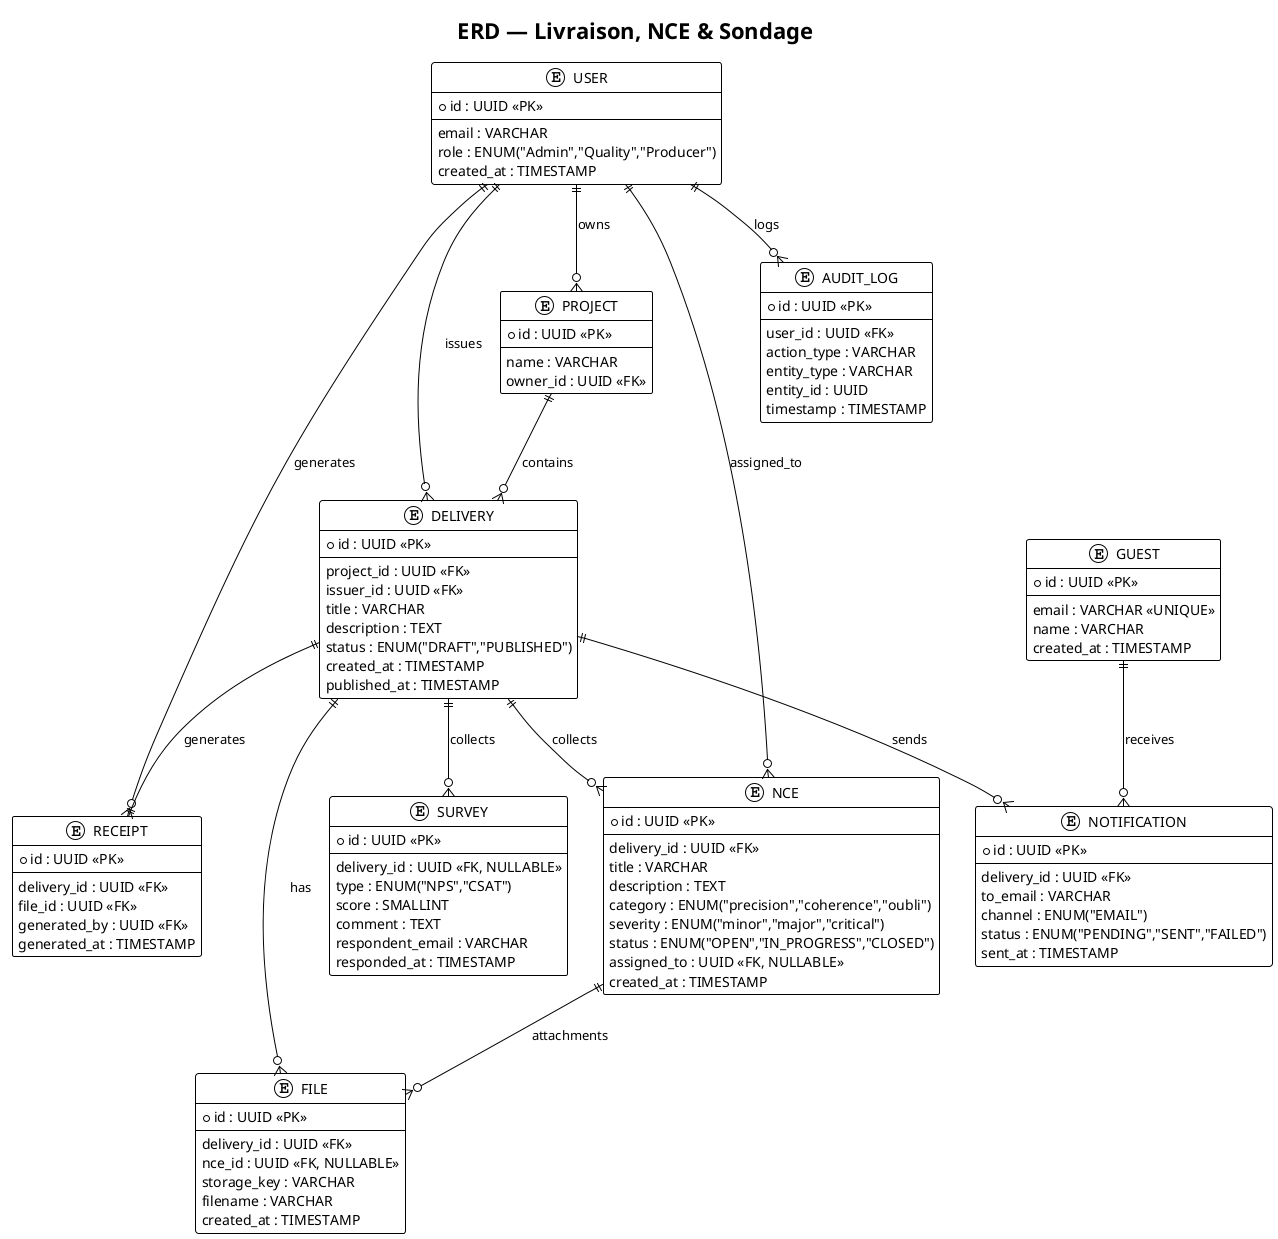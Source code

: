 @startuml
title ERD — Livraison, NCE & Sondage
!theme plain

entity "USER" as user {
    * id : UUID <<PK>>
    --
    email : VARCHAR
    role : ENUM("Admin","Quality","Producer")
    created_at : TIMESTAMP
}

entity "PROJECT" as project {
    * id : UUID <<PK>>
    --
    name : VARCHAR
    owner_id : UUID <<FK>>
}

entity "DELIVERY" as delivery {
    * id : UUID <<PK>>
    --
    project_id : UUID <<FK>>
    issuer_id : UUID <<FK>>
    title : VARCHAR
    description : TEXT
    status : ENUM("DRAFT","PUBLISHED")
    created_at : TIMESTAMP
    published_at : TIMESTAMP
}

entity "FILE" as file {
    * id : UUID <<PK>>
    --
    delivery_id : UUID <<FK>>
    nce_id : UUID <<FK, NULLABLE>>
    storage_key : VARCHAR
    filename : VARCHAR
    created_at : TIMESTAMP
}

entity "RECEIPT" as receipt {
    * id : UUID <<PK>>
    --
    delivery_id : UUID <<FK>>
    file_id : UUID <<FK>>
    generated_by : UUID <<FK>>
    generated_at : TIMESTAMP
}

entity "NOTIFICATION" as notification {
    * id : UUID <<PK>>
    --
    delivery_id : UUID <<FK>>
    to_email : VARCHAR
    channel : ENUM("EMAIL")
    status : ENUM("PENDING","SENT","FAILED")
    sent_at : TIMESTAMP
}

entity "SURVEY" as survey {
    * id : UUID <<PK>>
    --
    delivery_id : UUID <<FK, NULLABLE>>
    type : ENUM("NPS","CSAT")
    score : SMALLINT
    comment : TEXT
    respondent_email : VARCHAR
    responded_at : TIMESTAMP
}

entity "NCE" as nce {
    * id : UUID <<PK>>
    --
    delivery_id : UUID <<FK>>
    title : VARCHAR
    description : TEXT
    category : ENUM("precision","coherence","oubli")
    severity : ENUM("minor","major","critical")
    status : ENUM("OPEN","IN_PROGRESS","CLOSED")
    assigned_to : UUID <<FK, NULLABLE>>
    created_at : TIMESTAMP
}

entity "AUDIT_LOG" as audit_log {
    * id : UUID <<PK>>
    --
    user_id : UUID <<FK>>
    action_type : VARCHAR
    entity_type : VARCHAR
    entity_id : UUID
    timestamp : TIMESTAMP
}

entity "GUEST" as guest {
    * id : UUID <<PK>>
    --
    email : VARCHAR <<UNIQUE>>
    name : VARCHAR
    created_at : TIMESTAMP
}

' ============================================================
' Relations
' ============================================================

user ||--o{ project : owns
user ||--o{ delivery : issues
user ||--o{ audit_log : logs
user ||--o{ receipt : generates
user ||--o{ nce : assigned_to

project ||--o{ delivery : contains

delivery ||--o{ file : has
delivery ||--|| receipt : generates
delivery ||--o{ notification : sends
delivery ||--o{ survey : collects
delivery ||--o{ nce : collects

nce ||--o{ file : attachments

guest ||--o{ notification : receives

@enduml
